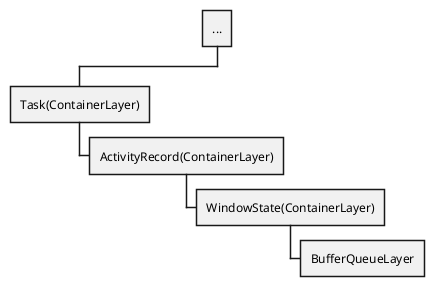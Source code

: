 @startwbs
'https://plantuml.com/wbs-diagram

* ...
** Task(ContainerLayer)
*** ActivityRecord(ContainerLayer)
**** WindowState(ContainerLayer)
***** BufferQueueLayer
@endwbs